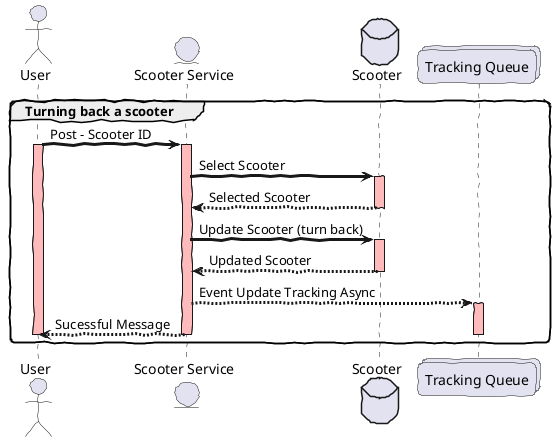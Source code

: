 @startuml

skinparam handwritten true
skinparam roundcorner 10
skinparam sequenceArrowThickness 3

actor "User"
entity "Scooter Service"
database "Scooter"
collections "Tracking Queue"

group Turning back a scooter

'user 
"User" -> "Scooter Service" : Post - Scooter ID

activate "User" #FFBBBB
activate "Scooter Service" #FFBBBB


'check scooter
"Scooter Service" -> "Scooter": Select Scooter

activate "Scooter" #FFBBBB

"Scooter" --> "Scooter Service": Selected Scooter

deactivate "Scooter"


'update scooter
"Scooter Service" -> "Scooter": Update Scooter (turn back)

activate "Scooter" #FFBBBB

"Scooter" --> "Scooter Service": Updated Scooter

deactivate "Scooter"


'Request update Tracking Queue
"Scooter Service" --> "Tracking Queue": Event Update Tracking Async

activate "Tracking Queue" #FFBBBB


'Finish
"Scooter Service" --> "User": Sucessful Message
deactivate "Scooter Service"
deactivate "User"

deactivate "Tracking Queue"

end

@enduml